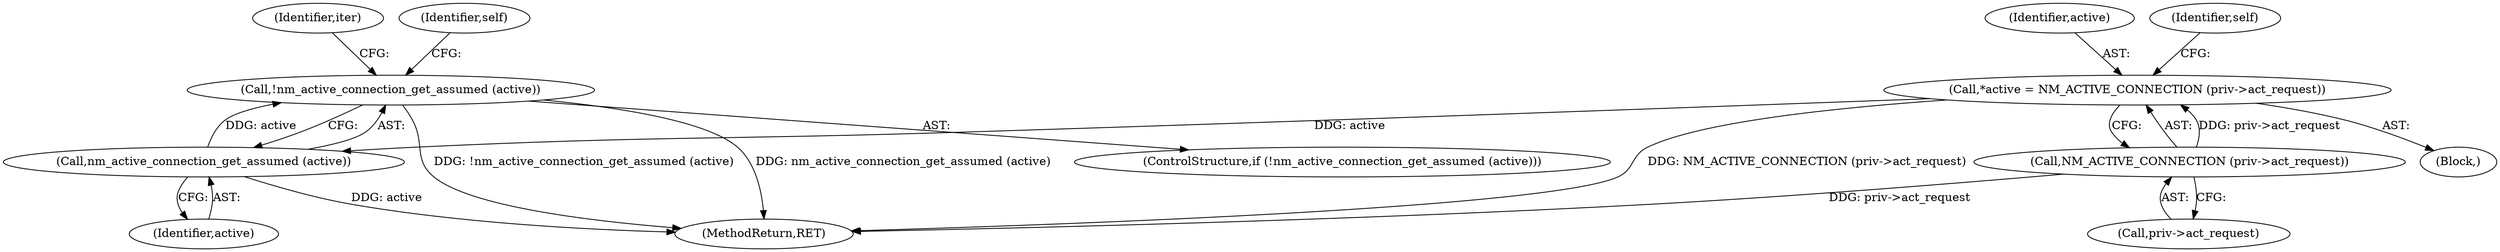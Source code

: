 digraph "0_NetworkManager_d5fc88e573fa58b93034b04d35a2454f5d28cad9@API" {
"1003773" [label="(Call,!nm_active_connection_get_assumed (active))"];
"1003774" [label="(Call,nm_active_connection_get_assumed (active))"];
"1003754" [label="(Call,*active = NM_ACTIVE_CONNECTION (priv->act_request))"];
"1003756" [label="(Call,NM_ACTIVE_CONNECTION (priv->act_request))"];
"1003755" [label="(Identifier,active)"];
"1003825" [label="(Identifier,iter)"];
"1003773" [label="(Call,!nm_active_connection_get_assumed (active))"];
"1003772" [label="(ControlStructure,if (!nm_active_connection_get_assumed (active)))"];
"1003757" [label="(Call,priv->act_request)"];
"1003780" [label="(Identifier,self)"];
"1007368" [label="(MethodReturn,RET)"];
"1003754" [label="(Call,*active = NM_ACTIVE_CONNECTION (priv->act_request))"];
"1003733" [label="(Block,)"];
"1003774" [label="(Call,nm_active_connection_get_assumed (active))"];
"1003762" [label="(Identifier,self)"];
"1003775" [label="(Identifier,active)"];
"1003756" [label="(Call,NM_ACTIVE_CONNECTION (priv->act_request))"];
"1003773" -> "1003772"  [label="AST: "];
"1003773" -> "1003774"  [label="CFG: "];
"1003774" -> "1003773"  [label="AST: "];
"1003780" -> "1003773"  [label="CFG: "];
"1003825" -> "1003773"  [label="CFG: "];
"1003773" -> "1007368"  [label="DDG: nm_active_connection_get_assumed (active)"];
"1003773" -> "1007368"  [label="DDG: !nm_active_connection_get_assumed (active)"];
"1003774" -> "1003773"  [label="DDG: active"];
"1003774" -> "1003775"  [label="CFG: "];
"1003775" -> "1003774"  [label="AST: "];
"1003774" -> "1007368"  [label="DDG: active"];
"1003754" -> "1003774"  [label="DDG: active"];
"1003754" -> "1003733"  [label="AST: "];
"1003754" -> "1003756"  [label="CFG: "];
"1003755" -> "1003754"  [label="AST: "];
"1003756" -> "1003754"  [label="AST: "];
"1003762" -> "1003754"  [label="CFG: "];
"1003754" -> "1007368"  [label="DDG: NM_ACTIVE_CONNECTION (priv->act_request)"];
"1003756" -> "1003754"  [label="DDG: priv->act_request"];
"1003756" -> "1003757"  [label="CFG: "];
"1003757" -> "1003756"  [label="AST: "];
"1003756" -> "1007368"  [label="DDG: priv->act_request"];
}

